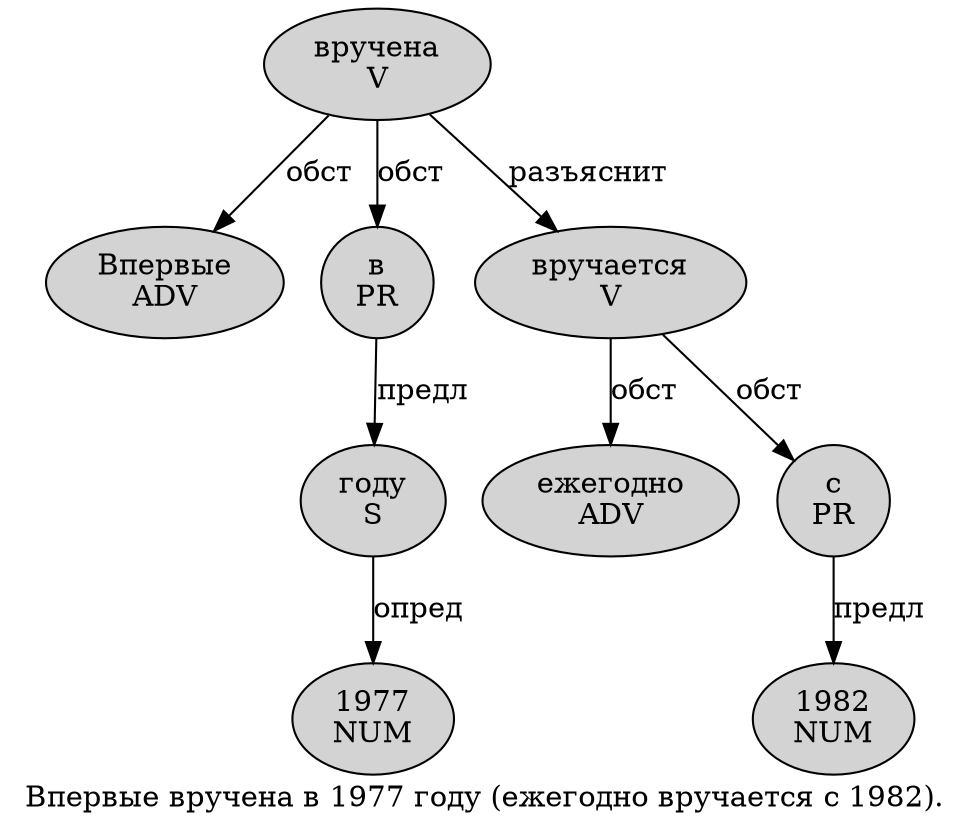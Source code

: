 digraph SENTENCE_532 {
	graph [label="Впервые вручена в 1977 году (ежегодно вручается с 1982)."]
	node [style=filled]
		0 [label="Впервые
ADV" color="" fillcolor=lightgray penwidth=1 shape=ellipse]
		1 [label="вручена
V" color="" fillcolor=lightgray penwidth=1 shape=ellipse]
		2 [label="в
PR" color="" fillcolor=lightgray penwidth=1 shape=ellipse]
		3 [label="1977
NUM" color="" fillcolor=lightgray penwidth=1 shape=ellipse]
		4 [label="году
S" color="" fillcolor=lightgray penwidth=1 shape=ellipse]
		6 [label="ежегодно
ADV" color="" fillcolor=lightgray penwidth=1 shape=ellipse]
		7 [label="вручается
V" color="" fillcolor=lightgray penwidth=1 shape=ellipse]
		8 [label="с
PR" color="" fillcolor=lightgray penwidth=1 shape=ellipse]
		9 [label="1982
NUM" color="" fillcolor=lightgray penwidth=1 shape=ellipse]
			2 -> 4 [label="предл"]
			8 -> 9 [label="предл"]
			1 -> 0 [label="обст"]
			1 -> 2 [label="обст"]
			1 -> 7 [label="разъяснит"]
			4 -> 3 [label="опред"]
			7 -> 6 [label="обст"]
			7 -> 8 [label="обст"]
}